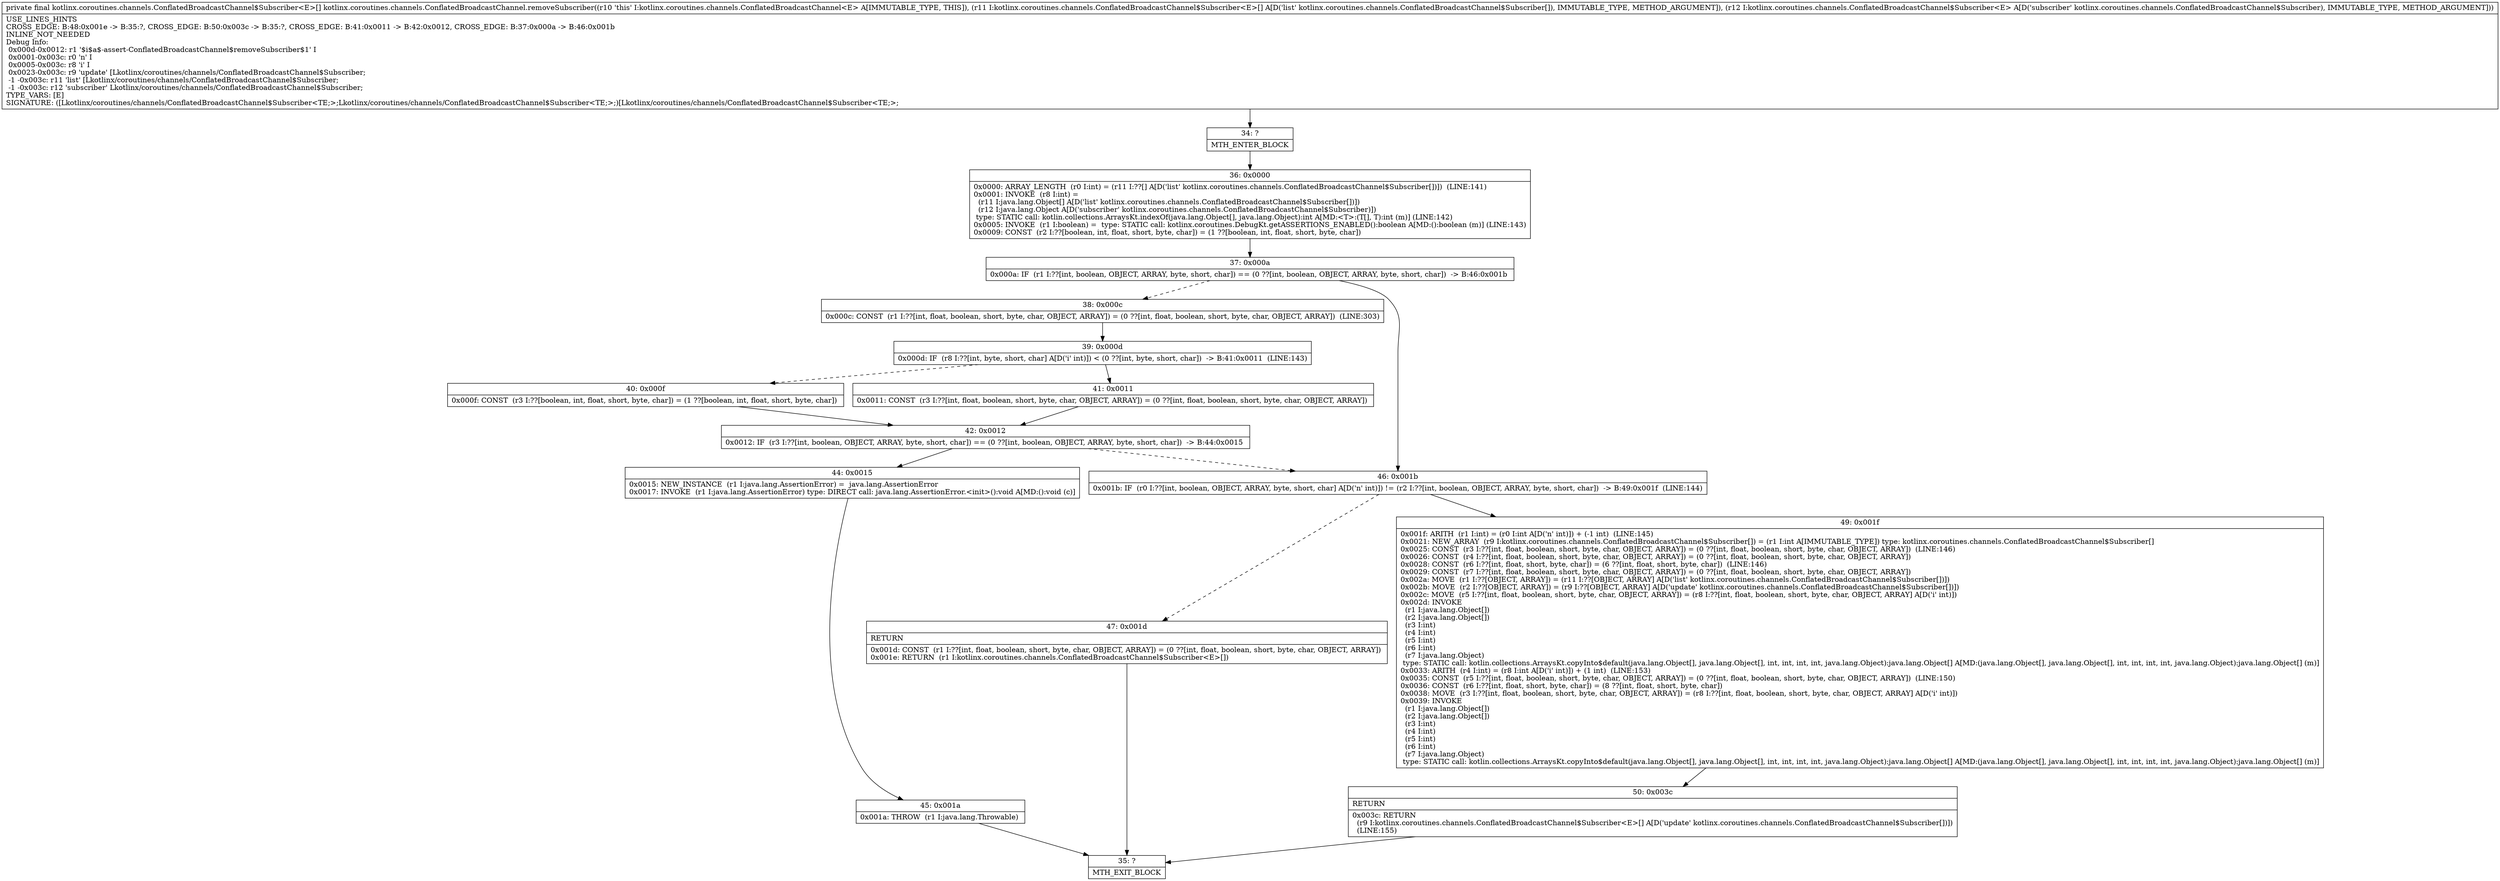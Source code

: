 digraph "CFG forkotlinx.coroutines.channels.ConflatedBroadcastChannel.removeSubscriber([Lkotlinx\/coroutines\/channels\/ConflatedBroadcastChannel$Subscriber;Lkotlinx\/coroutines\/channels\/ConflatedBroadcastChannel$Subscriber;)[Lkotlinx\/coroutines\/channels\/ConflatedBroadcastChannel$Subscriber;" {
Node_34 [shape=record,label="{34\:\ ?|MTH_ENTER_BLOCK\l}"];
Node_36 [shape=record,label="{36\:\ 0x0000|0x0000: ARRAY_LENGTH  (r0 I:int) = (r11 I:??[] A[D('list' kotlinx.coroutines.channels.ConflatedBroadcastChannel$Subscriber[])])  (LINE:141)\l0x0001: INVOKE  (r8 I:int) = \l  (r11 I:java.lang.Object[] A[D('list' kotlinx.coroutines.channels.ConflatedBroadcastChannel$Subscriber[])])\l  (r12 I:java.lang.Object A[D('subscriber' kotlinx.coroutines.channels.ConflatedBroadcastChannel$Subscriber)])\l type: STATIC call: kotlin.collections.ArraysKt.indexOf(java.lang.Object[], java.lang.Object):int A[MD:\<T\>:(T[], T):int (m)] (LINE:142)\l0x0005: INVOKE  (r1 I:boolean) =  type: STATIC call: kotlinx.coroutines.DebugKt.getASSERTIONS_ENABLED():boolean A[MD:():boolean (m)] (LINE:143)\l0x0009: CONST  (r2 I:??[boolean, int, float, short, byte, char]) = (1 ??[boolean, int, float, short, byte, char]) \l}"];
Node_37 [shape=record,label="{37\:\ 0x000a|0x000a: IF  (r1 I:??[int, boolean, OBJECT, ARRAY, byte, short, char]) == (0 ??[int, boolean, OBJECT, ARRAY, byte, short, char])  \-\> B:46:0x001b \l}"];
Node_38 [shape=record,label="{38\:\ 0x000c|0x000c: CONST  (r1 I:??[int, float, boolean, short, byte, char, OBJECT, ARRAY]) = (0 ??[int, float, boolean, short, byte, char, OBJECT, ARRAY])  (LINE:303)\l}"];
Node_39 [shape=record,label="{39\:\ 0x000d|0x000d: IF  (r8 I:??[int, byte, short, char] A[D('i' int)]) \< (0 ??[int, byte, short, char])  \-\> B:41:0x0011  (LINE:143)\l}"];
Node_40 [shape=record,label="{40\:\ 0x000f|0x000f: CONST  (r3 I:??[boolean, int, float, short, byte, char]) = (1 ??[boolean, int, float, short, byte, char]) \l}"];
Node_42 [shape=record,label="{42\:\ 0x0012|0x0012: IF  (r3 I:??[int, boolean, OBJECT, ARRAY, byte, short, char]) == (0 ??[int, boolean, OBJECT, ARRAY, byte, short, char])  \-\> B:44:0x0015 \l}"];
Node_44 [shape=record,label="{44\:\ 0x0015|0x0015: NEW_INSTANCE  (r1 I:java.lang.AssertionError) =  java.lang.AssertionError \l0x0017: INVOKE  (r1 I:java.lang.AssertionError) type: DIRECT call: java.lang.AssertionError.\<init\>():void A[MD:():void (c)]\l}"];
Node_45 [shape=record,label="{45\:\ 0x001a|0x001a: THROW  (r1 I:java.lang.Throwable) \l}"];
Node_35 [shape=record,label="{35\:\ ?|MTH_EXIT_BLOCK\l}"];
Node_41 [shape=record,label="{41\:\ 0x0011|0x0011: CONST  (r3 I:??[int, float, boolean, short, byte, char, OBJECT, ARRAY]) = (0 ??[int, float, boolean, short, byte, char, OBJECT, ARRAY]) \l}"];
Node_46 [shape=record,label="{46\:\ 0x001b|0x001b: IF  (r0 I:??[int, boolean, OBJECT, ARRAY, byte, short, char] A[D('n' int)]) != (r2 I:??[int, boolean, OBJECT, ARRAY, byte, short, char])  \-\> B:49:0x001f  (LINE:144)\l}"];
Node_47 [shape=record,label="{47\:\ 0x001d|RETURN\l|0x001d: CONST  (r1 I:??[int, float, boolean, short, byte, char, OBJECT, ARRAY]) = (0 ??[int, float, boolean, short, byte, char, OBJECT, ARRAY]) \l0x001e: RETURN  (r1 I:kotlinx.coroutines.channels.ConflatedBroadcastChannel$Subscriber\<E\>[]) \l}"];
Node_49 [shape=record,label="{49\:\ 0x001f|0x001f: ARITH  (r1 I:int) = (r0 I:int A[D('n' int)]) + (\-1 int)  (LINE:145)\l0x0021: NEW_ARRAY  (r9 I:kotlinx.coroutines.channels.ConflatedBroadcastChannel$Subscriber[]) = (r1 I:int A[IMMUTABLE_TYPE]) type: kotlinx.coroutines.channels.ConflatedBroadcastChannel$Subscriber[] \l0x0025: CONST  (r3 I:??[int, float, boolean, short, byte, char, OBJECT, ARRAY]) = (0 ??[int, float, boolean, short, byte, char, OBJECT, ARRAY])  (LINE:146)\l0x0026: CONST  (r4 I:??[int, float, boolean, short, byte, char, OBJECT, ARRAY]) = (0 ??[int, float, boolean, short, byte, char, OBJECT, ARRAY]) \l0x0028: CONST  (r6 I:??[int, float, short, byte, char]) = (6 ??[int, float, short, byte, char])  (LINE:146)\l0x0029: CONST  (r7 I:??[int, float, boolean, short, byte, char, OBJECT, ARRAY]) = (0 ??[int, float, boolean, short, byte, char, OBJECT, ARRAY]) \l0x002a: MOVE  (r1 I:??[OBJECT, ARRAY]) = (r11 I:??[OBJECT, ARRAY] A[D('list' kotlinx.coroutines.channels.ConflatedBroadcastChannel$Subscriber[])]) \l0x002b: MOVE  (r2 I:??[OBJECT, ARRAY]) = (r9 I:??[OBJECT, ARRAY] A[D('update' kotlinx.coroutines.channels.ConflatedBroadcastChannel$Subscriber[])]) \l0x002c: MOVE  (r5 I:??[int, float, boolean, short, byte, char, OBJECT, ARRAY]) = (r8 I:??[int, float, boolean, short, byte, char, OBJECT, ARRAY] A[D('i' int)]) \l0x002d: INVOKE  \l  (r1 I:java.lang.Object[])\l  (r2 I:java.lang.Object[])\l  (r3 I:int)\l  (r4 I:int)\l  (r5 I:int)\l  (r6 I:int)\l  (r7 I:java.lang.Object)\l type: STATIC call: kotlin.collections.ArraysKt.copyInto$default(java.lang.Object[], java.lang.Object[], int, int, int, int, java.lang.Object):java.lang.Object[] A[MD:(java.lang.Object[], java.lang.Object[], int, int, int, int, java.lang.Object):java.lang.Object[] (m)]\l0x0033: ARITH  (r4 I:int) = (r8 I:int A[D('i' int)]) + (1 int)  (LINE:153)\l0x0035: CONST  (r5 I:??[int, float, boolean, short, byte, char, OBJECT, ARRAY]) = (0 ??[int, float, boolean, short, byte, char, OBJECT, ARRAY])  (LINE:150)\l0x0036: CONST  (r6 I:??[int, float, short, byte, char]) = (8 ??[int, float, short, byte, char]) \l0x0038: MOVE  (r3 I:??[int, float, boolean, short, byte, char, OBJECT, ARRAY]) = (r8 I:??[int, float, boolean, short, byte, char, OBJECT, ARRAY] A[D('i' int)]) \l0x0039: INVOKE  \l  (r1 I:java.lang.Object[])\l  (r2 I:java.lang.Object[])\l  (r3 I:int)\l  (r4 I:int)\l  (r5 I:int)\l  (r6 I:int)\l  (r7 I:java.lang.Object)\l type: STATIC call: kotlin.collections.ArraysKt.copyInto$default(java.lang.Object[], java.lang.Object[], int, int, int, int, java.lang.Object):java.lang.Object[] A[MD:(java.lang.Object[], java.lang.Object[], int, int, int, int, java.lang.Object):java.lang.Object[] (m)]\l}"];
Node_50 [shape=record,label="{50\:\ 0x003c|RETURN\l|0x003c: RETURN  \l  (r9 I:kotlinx.coroutines.channels.ConflatedBroadcastChannel$Subscriber\<E\>[] A[D('update' kotlinx.coroutines.channels.ConflatedBroadcastChannel$Subscriber[])])\l  (LINE:155)\l}"];
MethodNode[shape=record,label="{private final kotlinx.coroutines.channels.ConflatedBroadcastChannel$Subscriber\<E\>[] kotlinx.coroutines.channels.ConflatedBroadcastChannel.removeSubscriber((r10 'this' I:kotlinx.coroutines.channels.ConflatedBroadcastChannel\<E\> A[IMMUTABLE_TYPE, THIS]), (r11 I:kotlinx.coroutines.channels.ConflatedBroadcastChannel$Subscriber\<E\>[] A[D('list' kotlinx.coroutines.channels.ConflatedBroadcastChannel$Subscriber[]), IMMUTABLE_TYPE, METHOD_ARGUMENT]), (r12 I:kotlinx.coroutines.channels.ConflatedBroadcastChannel$Subscriber\<E\> A[D('subscriber' kotlinx.coroutines.channels.ConflatedBroadcastChannel$Subscriber), IMMUTABLE_TYPE, METHOD_ARGUMENT]))  | USE_LINES_HINTS\lCROSS_EDGE: B:48:0x001e \-\> B:35:?, CROSS_EDGE: B:50:0x003c \-\> B:35:?, CROSS_EDGE: B:41:0x0011 \-\> B:42:0x0012, CROSS_EDGE: B:37:0x000a \-\> B:46:0x001b\lINLINE_NOT_NEEDED\lDebug Info:\l  0x000d\-0x0012: r1 '$i$a$\-assert\-ConflatedBroadcastChannel$removeSubscriber$1' I\l  0x0001\-0x003c: r0 'n' I\l  0x0005\-0x003c: r8 'i' I\l  0x0023\-0x003c: r9 'update' [Lkotlinx\/coroutines\/channels\/ConflatedBroadcastChannel$Subscriber;\l  \-1 \-0x003c: r11 'list' [Lkotlinx\/coroutines\/channels\/ConflatedBroadcastChannel$Subscriber;\l  \-1 \-0x003c: r12 'subscriber' Lkotlinx\/coroutines\/channels\/ConflatedBroadcastChannel$Subscriber;\lTYPE_VARS: [E]\lSIGNATURE: ([Lkotlinx\/coroutines\/channels\/ConflatedBroadcastChannel$Subscriber\<TE;\>;Lkotlinx\/coroutines\/channels\/ConflatedBroadcastChannel$Subscriber\<TE;\>;)[Lkotlinx\/coroutines\/channels\/ConflatedBroadcastChannel$Subscriber\<TE;\>;\l}"];
MethodNode -> Node_34;Node_34 -> Node_36;
Node_36 -> Node_37;
Node_37 -> Node_38[style=dashed];
Node_37 -> Node_46;
Node_38 -> Node_39;
Node_39 -> Node_40[style=dashed];
Node_39 -> Node_41;
Node_40 -> Node_42;
Node_42 -> Node_44;
Node_42 -> Node_46[style=dashed];
Node_44 -> Node_45;
Node_45 -> Node_35;
Node_41 -> Node_42;
Node_46 -> Node_47[style=dashed];
Node_46 -> Node_49;
Node_47 -> Node_35;
Node_49 -> Node_50;
Node_50 -> Node_35;
}

